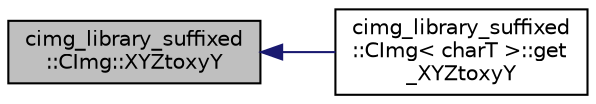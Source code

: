 digraph "cimg_library_suffixed::CImg::XYZtoxyY"
{
  edge [fontname="Helvetica",fontsize="10",labelfontname="Helvetica",labelfontsize="10"];
  node [fontname="Helvetica",fontsize="10",shape=record];
  rankdir="LR";
  Node1 [label="cimg_library_suffixed\l::CImg::XYZtoxyY",height=0.2,width=0.4,color="black", fillcolor="grey75", style="filled" fontcolor="black"];
  Node1 -> Node2 [dir="back",color="midnightblue",fontsize="10",style="solid",fontname="Helvetica"];
  Node2 [label="cimg_library_suffixed\l::CImg\< charT \>::get\l_XYZtoxyY",height=0.2,width=0.4,color="black", fillcolor="white", style="filled",URL="$structcimg__library__suffixed_1_1_c_img.html#a267f57eb85bc31683837fcf694f98b6d",tooltip="Convert pixel values from XYZ_709 to xyY color spaces ."];
}
